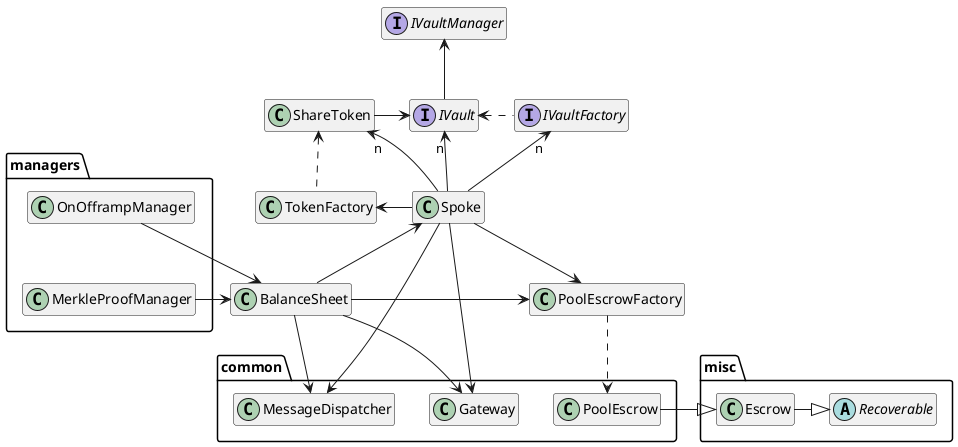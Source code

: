 @startuml
hide empty members

package misc {
    abstract Recoverable
    class Escrow
}

package common {
    class Gateway
    class MessageDispatcher
    class PoolEscrow
}

package managers {
    class OnOfframpManager
    class MerkleProofManager
}

class Hidden

class Spoke
class ShareToken
class BalanceSheet
class PoolEscrowFactory
class TokenFactory

interface IVaultFactory
interface IVault
interface IVaultManager

Spoke -left-> TokenFactory
Spoke -down-> PoolEscrowFactory
Spoke -up->"n" IVaultFactory
Spoke -up->"n" ShareToken
Spoke -up->"n" IVault
Spoke ---> Gateway
Spoke ---> MessageDispatcher

BalanceSheet -right-> PoolEscrowFactory
BalanceSheet -left--> Spoke
BalanceSheet --> MessageDispatcher
BalanceSheet --> Gateway

PoolEscrowFactory .right.> PoolEscrow
PoolEscrow -right-|> Escrow
Escrow -right-|> Recoverable

ShareToken -right-> IVault
IVault -up-> IVaultManager

OnOfframpManager -down-> BalanceSheet
MerkleProofManager -up-> BalanceSheet

TokenFactory .up.> ShareToken
IVaultFactory .left.> IVault

' Hidden stuff to make things more visual

hide Hidden

OnOfframpManager -down[hidden]-> MerkleProofManager
MerkleProofManager -down-> Hidden
Hidden -up-> BalanceSheet

@enduml
